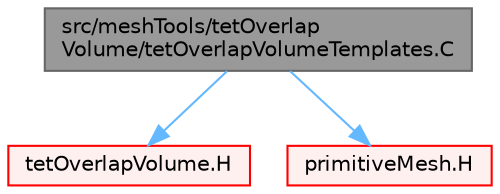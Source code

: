 digraph "src/meshTools/tetOverlapVolume/tetOverlapVolumeTemplates.C"
{
 // LATEX_PDF_SIZE
  bgcolor="transparent";
  edge [fontname=Helvetica,fontsize=10,labelfontname=Helvetica,labelfontsize=10];
  node [fontname=Helvetica,fontsize=10,shape=box,height=0.2,width=0.4];
  Node1 [id="Node000001",label="src/meshTools/tetOverlap\lVolume/tetOverlapVolumeTemplates.C",height=0.2,width=0.4,color="gray40", fillcolor="grey60", style="filled", fontcolor="black",tooltip=" "];
  Node1 -> Node2 [id="edge1_Node000001_Node000002",color="steelblue1",style="solid",tooltip=" "];
  Node2 [id="Node000002",label="tetOverlapVolume.H",height=0.2,width=0.4,color="red", fillcolor="#FFF0F0", style="filled",URL="$tetOverlapVolume_8H.html",tooltip=" "];
  Node1 -> Node236 [id="edge2_Node000001_Node000236",color="steelblue1",style="solid",tooltip=" "];
  Node236 [id="Node000236",label="primitiveMesh.H",height=0.2,width=0.4,color="red", fillcolor="#FFF0F0", style="filled",URL="$primitiveMesh_8H.html",tooltip=" "];
}
